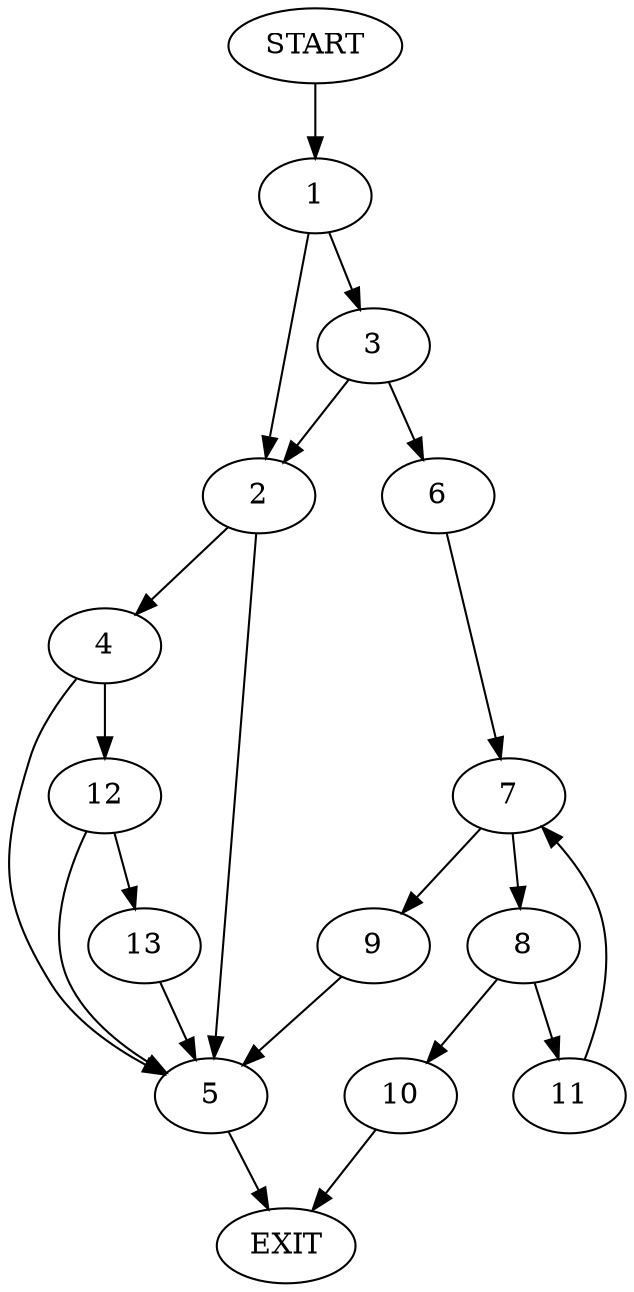 digraph {
0 [label="START"]
14 [label="EXIT"]
0 -> 1
1 -> 2
1 -> 3
2 -> 4
2 -> 5
3 -> 2
3 -> 6
6 -> 7
7 -> 8
7 -> 9
8 -> 10
8 -> 11
9 -> 5
11 -> 7
10 -> 14
5 -> 14
4 -> 5
4 -> 12
12 -> 5
12 -> 13
13 -> 5
}
